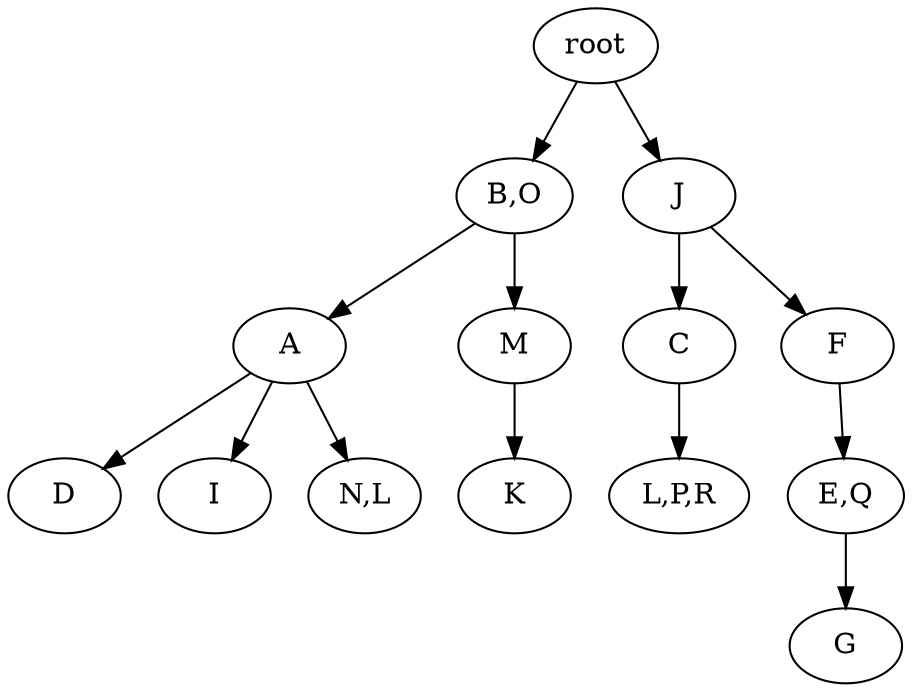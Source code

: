 strict digraph G {
	graph [name=G];
	0	 [label=root];
	7	 [label="B,O"];
	0 -> 7;
	1	 [label=J];
	0 -> 1;
	9	 [label=A];
	12	 [label=D];
	9 -> 12;
	14	 [label=I];
	9 -> 14;
	13	 [label="N,L"];
	9 -> 13;
	3	 [label=C];
	6	 [label="L,P,R"];
	3 -> 6;
	7 -> 9;
	8	 [label=M];
	7 -> 8;
	5	 [label="E,Q"];
	4	 [label=G];
	5 -> 4;
	2	 [label=F];
	2 -> 5;
	1 -> 3;
	1 -> 2;
	10	 [label=K];
	8 -> 10;
}
